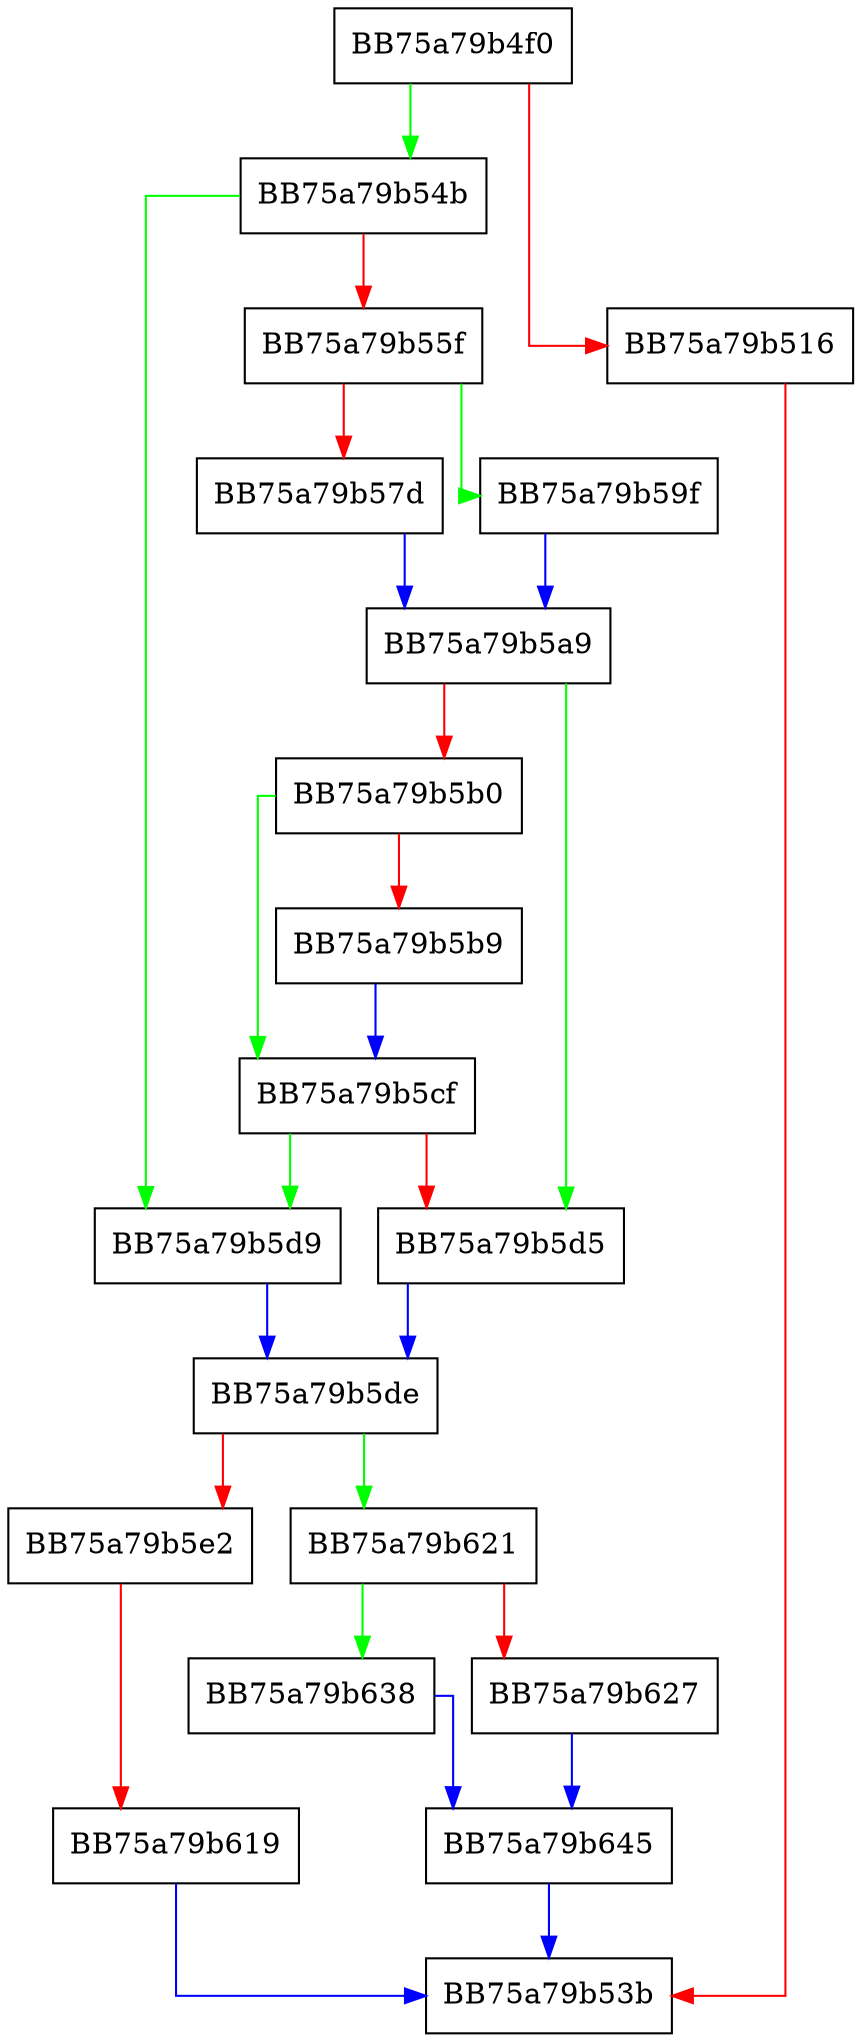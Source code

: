 digraph _fputc_internal {
  node [shape="box"];
  graph [splines=ortho];
  BB75a79b4f0 -> BB75a79b54b [color="green"];
  BB75a79b4f0 -> BB75a79b516 [color="red"];
  BB75a79b516 -> BB75a79b53b [color="red"];
  BB75a79b54b -> BB75a79b5d9 [color="green"];
  BB75a79b54b -> BB75a79b55f [color="red"];
  BB75a79b55f -> BB75a79b59f [color="green"];
  BB75a79b55f -> BB75a79b57d [color="red"];
  BB75a79b57d -> BB75a79b5a9 [color="blue"];
  BB75a79b59f -> BB75a79b5a9 [color="blue"];
  BB75a79b5a9 -> BB75a79b5d5 [color="green"];
  BB75a79b5a9 -> BB75a79b5b0 [color="red"];
  BB75a79b5b0 -> BB75a79b5cf [color="green"];
  BB75a79b5b0 -> BB75a79b5b9 [color="red"];
  BB75a79b5b9 -> BB75a79b5cf [color="blue"];
  BB75a79b5cf -> BB75a79b5d9 [color="green"];
  BB75a79b5cf -> BB75a79b5d5 [color="red"];
  BB75a79b5d5 -> BB75a79b5de [color="blue"];
  BB75a79b5d9 -> BB75a79b5de [color="blue"];
  BB75a79b5de -> BB75a79b621 [color="green"];
  BB75a79b5de -> BB75a79b5e2 [color="red"];
  BB75a79b5e2 -> BB75a79b619 [color="red"];
  BB75a79b619 -> BB75a79b53b [color="blue"];
  BB75a79b621 -> BB75a79b638 [color="green"];
  BB75a79b621 -> BB75a79b627 [color="red"];
  BB75a79b627 -> BB75a79b645 [color="blue"];
  BB75a79b638 -> BB75a79b645 [color="blue"];
  BB75a79b645 -> BB75a79b53b [color="blue"];
}